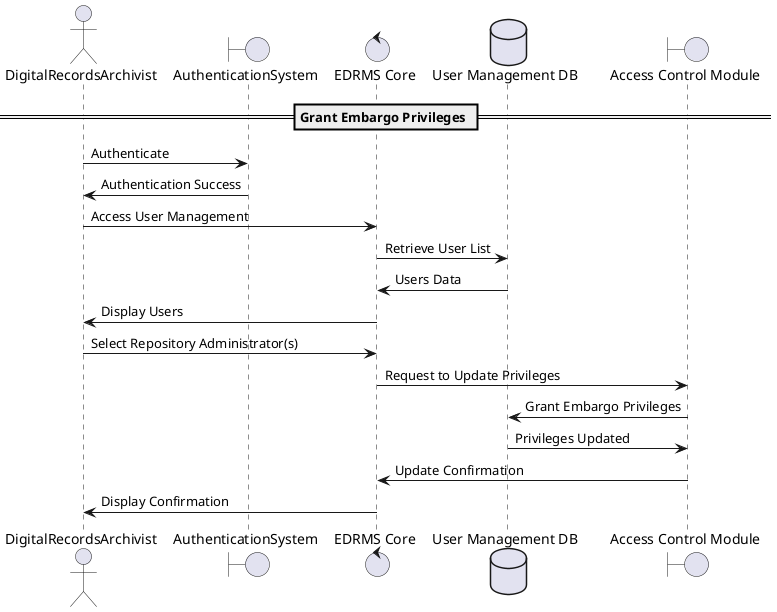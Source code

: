 @startuml

actor DigitalRecordsArchivist as archivist
boundary AuthenticationSystem as auth
control "EDRMS Core" as core
database "User Management DB" as userDB
boundary "Access Control Module" as accessControl

== Grant Embargo Privileges ==

archivist -> auth : Authenticate
auth -> archivist : Authentication Success

archivist -> core : Access User Management

core -> userDB : Retrieve User List
userDB -> core : Users Data

core -> archivist : Display Users

archivist -> core : Select Repository Administrator(s)
core -> accessControl : Request to Update Privileges

accessControl -> userDB : Grant Embargo Privileges
userDB -> accessControl : Privileges Updated

accessControl -> core : Update Confirmation
core -> archivist : Display Confirmation

@enduml